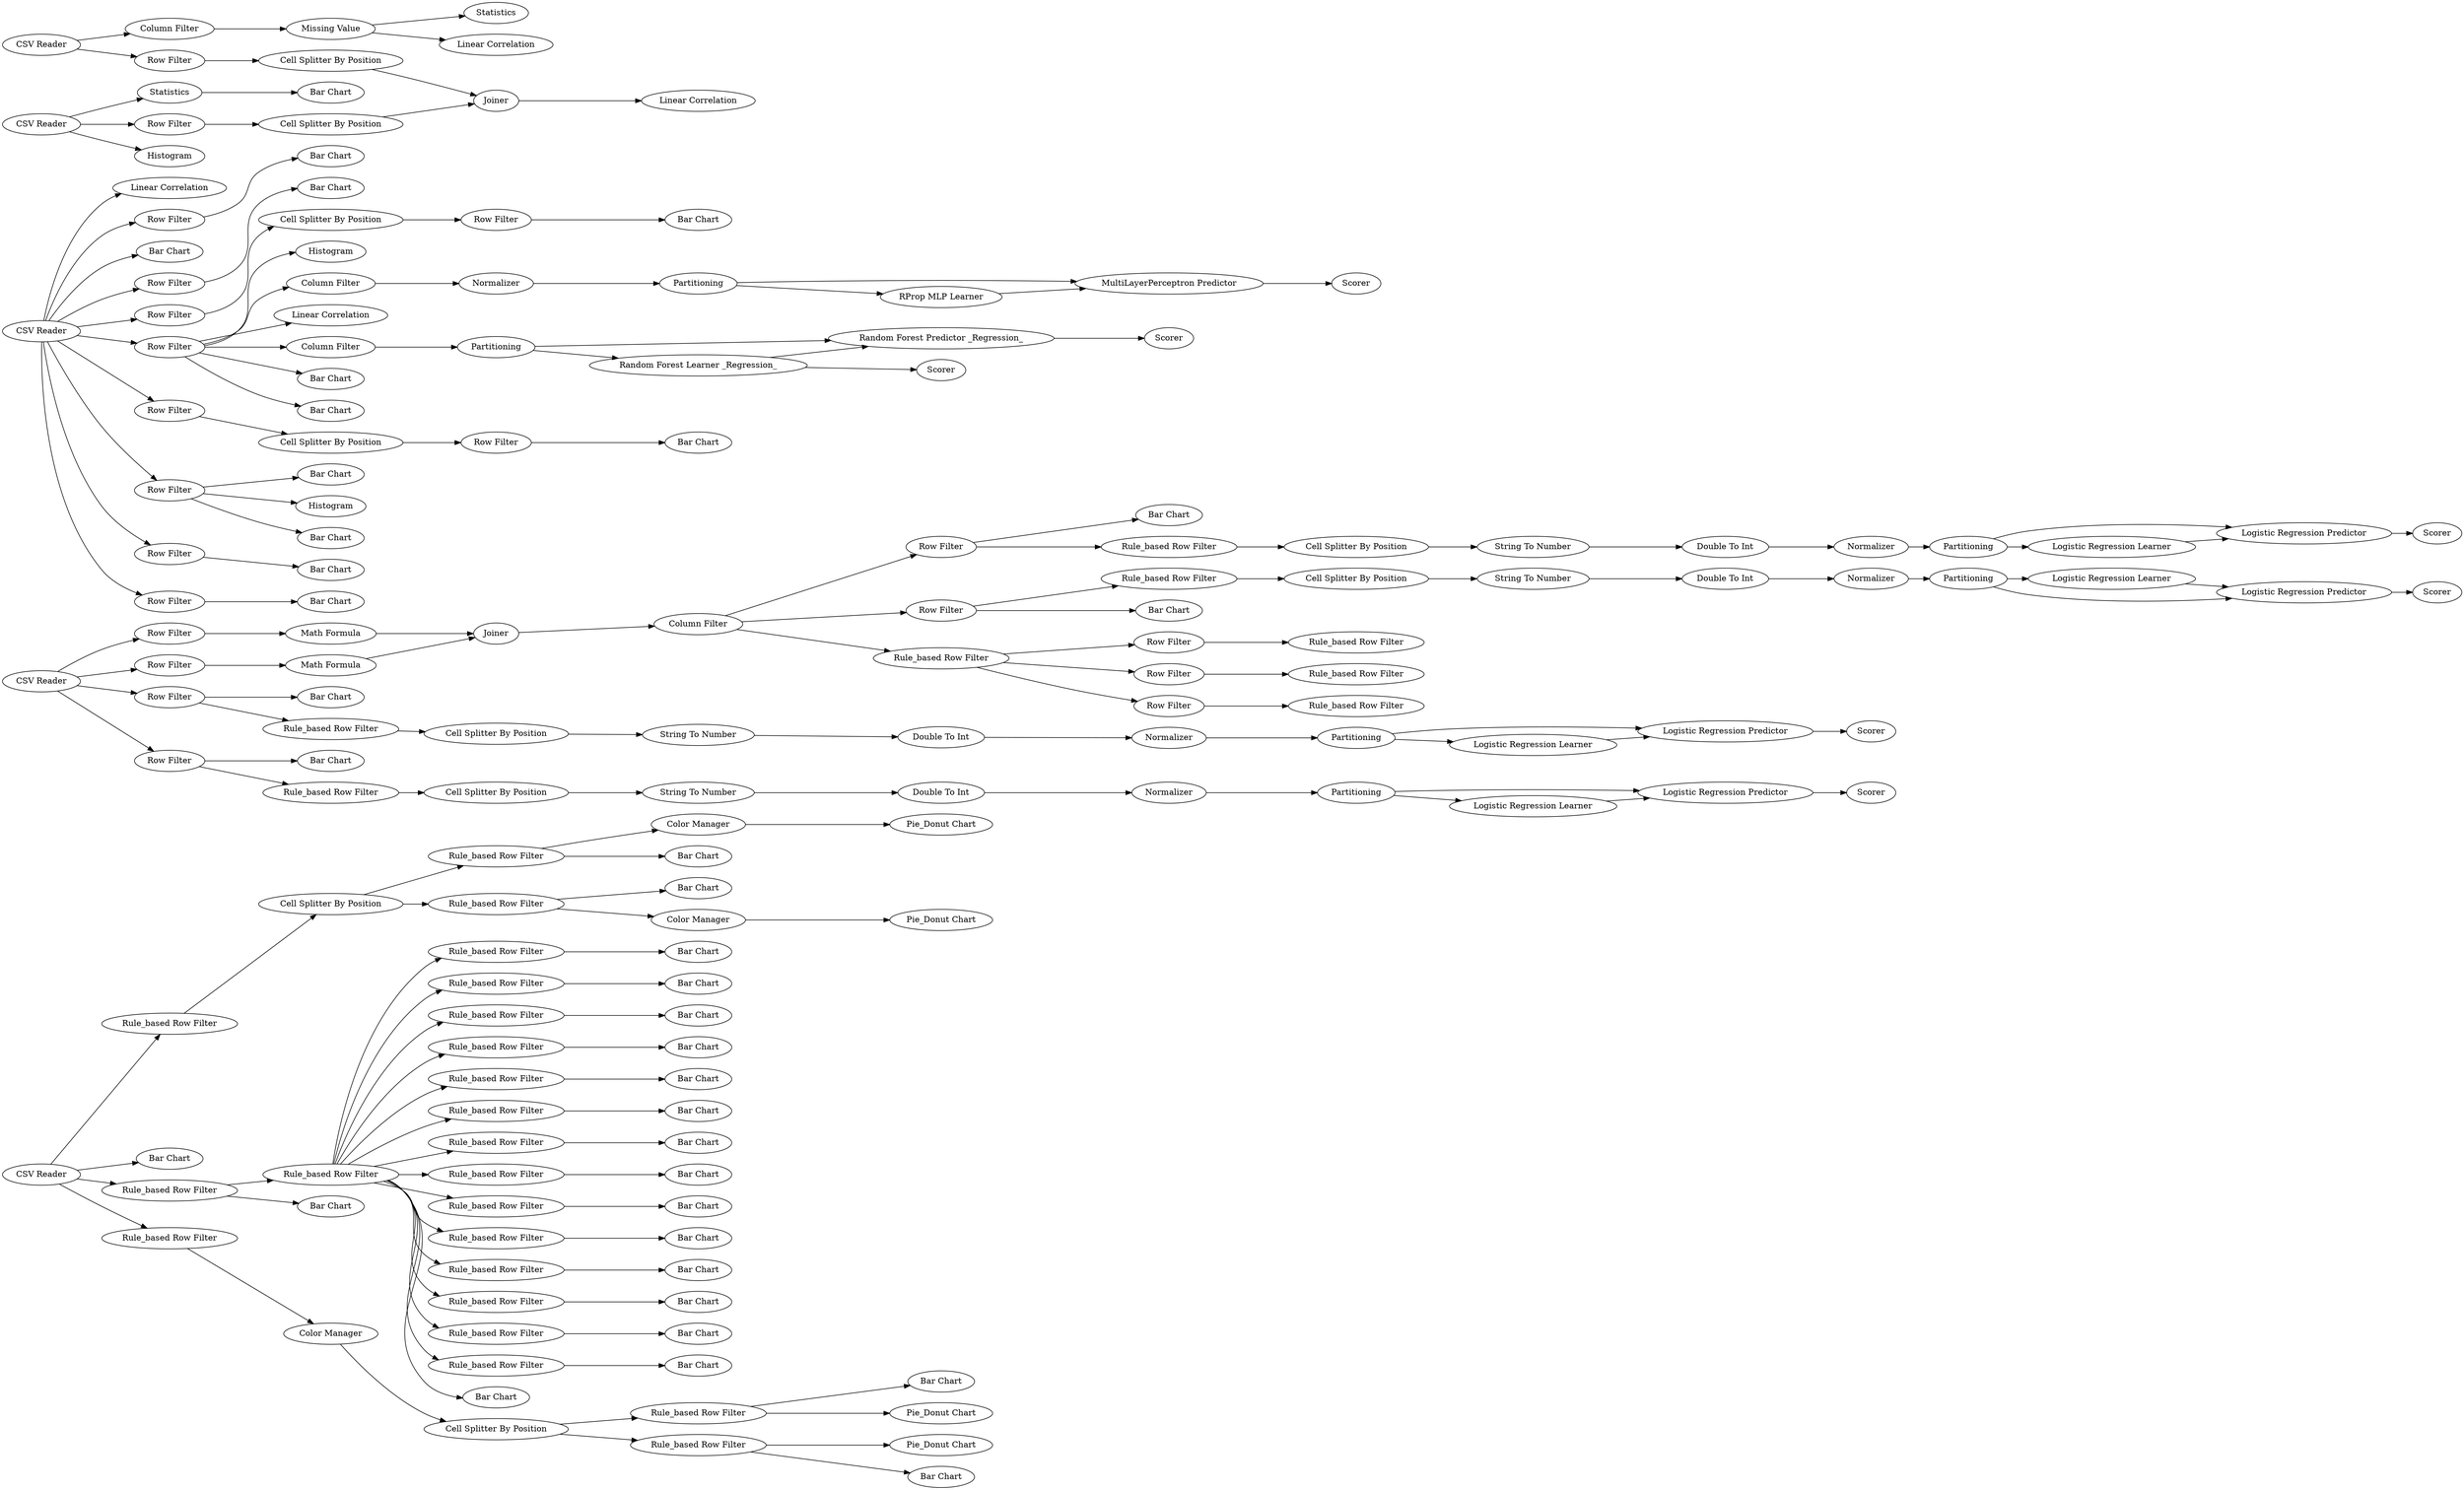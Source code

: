 digraph {
	"-8907651087011084490_176" [label="Rule_based Row Filter"]
	"-8907651087011084490_77" [label="String To Number"]
	"-8907651087011084490_98" [label=Normalizer]
	"-8907651087011084490_63" [label="Row Filter"]
	"-8907651087011084490_36" [label=Histogram]
	"-8907651087011084490_85" [label="Row Filter"]
	"-8907651087011084490_117" [label="String To Number"]
	"-8907651087011084490_108" [label="Bar Chart"]
	"-8907651087011084490_96" [label="Logistic Regression Predictor"]
	"-8907651087011084490_89" [label="Column Filter"]
	"-8907651087011084490_47" [label=Scorer]
	"-8907651087011084490_60" [label="Bar Chart"]
	"-8907651087011084490_153" [label="Rule_based Row Filter"]
	"-8907651087011084490_175" [label="Bar Chart"]
	"-8907651087011084490_119" [label="Bar Chart"]
	"-8907651087011084490_128" [label="Rule_based Row Filter"]
	"-8907651087011084490_42" [label="MultiLayerPerceptron Predictor"]
	"-8907651087011084490_44" [label=Partitioning]
	"-8907651087011084490_64" [label="Bar Chart"]
	"-8907651087011084490_171" [label="Bar Chart"]
	"-8907651087011084490_193" [label="Cell Splitter By Position"]
	"-8907651087011084490_27" [label="Linear Correlation"]
	"-8907651087011084490_100" [label="Rule_based Row Filter"]
	"-8907651087011084490_159" [label="Rule_based Row Filter"]
	"-8907651087011084490_71" [label="Bar Chart"]
	"-8907651087011084490_40" [label=Partitioning]
	"-8907651087011084490_65" [label="Row Filter"]
	"-8907651087011084490_148" [label="Rule_based Row Filter"]
	"-8907651087011084490_67" [label="Bar Chart"]
	"-8907651087011084490_113" [label=Normalizer]
	"-8907651087011084490_156" [label="Bar Chart"]
	"-8907651087011084490_190" [label="Rule_based Row Filter"]
	"-8907651087011084490_50" [label="Random Forest Predictor _Regression_"]
	"-8907651087011084490_94" [label="Double To Int"]
	"-8907651087011084490_184" [label="Rule_based Row Filter"]
	"-8907651087011084490_112" [label="Row Filter"]
	"-8907651087011084490_38" [label="Column Filter"]
	"-8907651087011084490_83" [label=Scorer]
	"-8907651087011084490_26" [label="Bar Chart"]
	"-8907651087011084490_92" [label="Logistic Regression Learner"]
	"-8907651087011084490_139" [label="CSV Reader"]
	"-8907651087011084490_37" [label="Linear Correlation"]
	"-8907651087011084490_170" [label="Rule_based Row Filter"]
	"-8907651087011084490_183" [label="Bar Chart"]
	"-8907651087011084490_200" [label="Color Manager"]
	"-8907651087011084490_189" [label="Pie_Donut Chart"]
	"-8907651087011084490_55" [label="Cell Splitter By Position"]
	"-8907651087011084490_172" [label="Rule_based Row Filter"]
	"-8907651087011084490_161" [label="Rule_based Row Filter"]
	"-8907651087011084490_66" [label="Row Filter"]
	"-8907651087011084490_199" [label="Color Manager"]
	"-8907651087011084490_86" [label=Joiner]
	"-8907651087011084490_118" [label="Logistic Regression Predictor"]
	"-8907651087011084490_131" [label="Row Filter"]
	"-8907651087011084490_58" [label="Bar Chart"]
	"-8907651087011084490_62" [label="Row Filter"]
	"-8907651087011084490_69" [label="CSV Reader"]
	"-8907651087011084490_192" [label="Bar Chart"]
	"-8907651087011084490_101" [label="Logistic Regression Learner"]
	"-8907651087011084490_97" [label=Partitioning]
	"-8907651087011084490_9" [label="CSV Reader"]
	"-8907651087011084490_49" [label="Random Forest Learner _Regression_"]
	"-8907651087011084490_95" [label=Scorer]
	"-8907651087011084490_80" [label=Partitioning]
	"-8907651087011084490_142" [label="Rule_based Row Filter"]
	"-8907651087011084490_166" [label="Bar Chart"]
	"-8907651087011084490_39" [label=Normalizer]
	"-8907651087011084490_82" [label="Logistic Regression Predictor"]
	"-8907651087011084490_173" [label="Bar Chart"]
	"-8907651087011084490_5" [label=Histogram]
	"-8907651087011084490_7" [label=Statistics]
	"-8907651087011084490_116" [label="Cell Splitter By Position"]
	"-8907651087011084490_84" [label="Row Filter"]
	"-8907651087011084490_81" [label="Logistic Regression Learner"]
	"-8907651087011084490_110" [label="Logistic Regression Predictor"]
	"-8907651087011084490_141" [label="Bar Chart"]
	"-8907651087011084490_145" [label="Rule_based Row Filter"]
	"-8907651087011084490_106" [label="String To Number"]
	"-8907651087011084490_127" [label="Rule_based Row Filter"]
	"-8907651087011084490_196" [label="Rule_based Row Filter"]
	"-8907651087011084490_78" [label="Double To Int"]
	"-8907651087011084490_35" [label="Row Filter"]
	"-8907651087011084490_88" [label="Math Formula"]
	"-8907651087011084490_152" [label="Bar Chart"]
	"-8907651087011084490_54" [label="Row Filter"]
	"-8907651087011084490_121" [label=Partitioning]
	"-8907651087011084490_150" [label="Bar Chart"]
	"-8907651087011084490_168" [label="Bar Chart"]
	"-8907651087011084490_122" [label="Rule_based Row Filter"]
	"-8907651087011084490_186" [label="Rule_based Row Filter"]
	"-8907651087011084490_31" [label="Bar Chart"]
	"-8907651087011084490_24" [label="CSV Reader"]
	"-8907651087011084490_185" [label="Bar Chart"]
	"-8907651087011084490_174" [label="Rule_based Row Filter"]
	"-8907651087011084490_194" [label="Rule_based Row Filter"]
	"-8907651087011084490_90" [label="Bar Chart"]
	"-8907651087011084490_11" [label="Missing Value"]
	"-8907651087011084490_43" [label="Column Filter"]
	"-8907651087011084490_151" [label="Rule_based Row Filter"]
	"-8907651087011084490_61" [label="Cell Splitter By Position"]
	"-8907651087011084490_114" [label=Scorer]
	"-8907651087011084490_53" [label="Row Filter"]
	"-8907651087011084490_195" [label="Bar Chart"]
	"-8907651087011084490_30" [label=Histogram]
	"-8907651087011084490_33" [label="Bar Chart"]
	"-8907651087011084490_51" [label=Scorer]
	"-8907651087011084490_79" [label=Normalizer]
	"-8907651087011084490_70" [label="Row Filter"]
	"-8907651087011084490_109" [label="Double To Int"]
	"-8907651087011084490_104" [label="Cell Splitter By Position"]
	"-8907651087011084490_197" [label="Pie_Donut Chart"]
	"-8907651087011084490_21" [label="Cell Splitter By Position"]
	"-8907651087011084490_124" [label="Rule_based Row Filter"]
	"-8907651087011084490_115" [label="Double To Int"]
	"-8907651087011084490_13" [label="Linear Correlation"]
	"-8907651087011084490_188" [label="Pie_Donut Chart"]
	"-8907651087011084490_105" [label=Scorer]
	"-8907651087011084490_93" [label="String To Number"]
	"-8907651087011084490_99" [label="Row Filter"]
	"-8907651087011084490_125" [label="Row Filter"]
	"-8907651087011084490_12" [label=Statistics]
	"-8907651087011084490_87" [label="Math Formula"]
	"-8907651087011084490_162" [label="Bar Chart"]
	"-8907651087011084490_22" [label=Joiner]
	"-8907651087011084490_120" [label="Logistic Regression Learner"]
	"-8907651087011084490_28" [label="Row Filter"]
	"-8907651087011084490_129" [label="Row Filter"]
	"-8907651087011084490_169" [label="Bar Chart"]
	"-8907651087011084490_23" [label="Linear Correlation"]
	"-8907651087011084490_34" [label="Bar Chart"]
	"-8907651087011084490_41" [label="RProp MLP Learner"]
	"-8907651087011084490_76" [label="Cell Splitter By Position"]
	"-8907651087011084490_103" [label=Partitioning]
	"-8907651087011084490_157" [label="Rule_based Row Filter"]
	"-8907651087011084490_198" [label="Color Manager"]
	"-8907651087011084490_165" [label="Rule_based Row Filter"]
	"-8907651087011084490_102" [label="Row Filter"]
	"-8907651087011084490_91" [label="Cell Splitter By Position"]
	"-8907651087011084490_181" [label="Rule_based Row Filter"]
	"-8907651087011084490_15" [label="Row Filter"]
	"-8907651087011084490_20" [label="Cell Splitter By Position"]
	"-8907651087011084490_163" [label="Rule_based Row Filter"]
	"-8907651087011084490_182" [label="Cell Splitter By Position"]
	"-8907651087011084490_4" [label="CSV Reader"]
	"-8907651087011084490_158" [label="Bar Chart"]
	"-8907651087011084490_111" [label="Rule_based Row Filter"]
	"-8907651087011084490_155" [label="Rule_based Row Filter"]
	"-8907651087011084490_107" [label=Normalizer]
	"-8907651087011084490_8" [label="Bar Chart"]
	"-8907651087011084490_57" [label="Row Filter"]
	"-8907651087011084490_48" [label=Scorer]
	"-8907651087011084490_29" [label="Bar Chart"]
	"-8907651087011084490_164" [label="Bar Chart"]
	"-8907651087011084490_16" [label="Row Filter"]
	"-8907651087011084490_68" [label="Bar Chart"]
	"-8907651087011084490_154" [label="Bar Chart"]
	"-8907651087011084490_147" [label="Bar Chart"]
	"-8907651087011084490_130" [label="Rule_based Row Filter"]
	"-8907651087011084490_56" [label="Bar Chart"]
	"-8907651087011084490_167" [label="Rule_based Row Filter"]
	"-8907651087011084490_191" [label="Pie_Donut Chart"]
	"-8907651087011084490_10" [label="Column Filter"]
	"-8907651087011084490_149" [label="Bar Chart"]
	"-8907651087011084490_59" [label="Row Filter"]
	"-8907651087011084490_75" [label="Rule_based Row Filter"]
	"-8907651087011084490_160" [label="Bar Chart"]
	"-8907651087011084490_142" -> "-8907651087011084490_151"
	"-8907651087011084490_193" -> "-8907651087011084490_194"
	"-8907651087011084490_57" -> "-8907651087011084490_58"
	"-8907651087011084490_116" -> "-8907651087011084490_117"
	"-8907651087011084490_24" -> "-8907651087011084490_66"
	"-8907651087011084490_102" -> "-8907651087011084490_108"
	"-8907651087011084490_7" -> "-8907651087011084490_8"
	"-8907651087011084490_24" -> "-8907651087011084490_26"
	"-8907651087011084490_11" -> "-8907651087011084490_12"
	"-8907651087011084490_54" -> "-8907651087011084490_56"
	"-8907651087011084490_24" -> "-8907651087011084490_57"
	"-8907651087011084490_20" -> "-8907651087011084490_22"
	"-8907651087011084490_69" -> "-8907651087011084490_70"
	"-8907651087011084490_70" -> "-8907651087011084490_75"
	"-8907651087011084490_139" -> "-8907651087011084490_181"
	"-8907651087011084490_186" -> "-8907651087011084490_189"
	"-8907651087011084490_69" -> "-8907651087011084490_85"
	"-8907651087011084490_142" -> "-8907651087011084490_149"
	"-8907651087011084490_122" -> "-8907651087011084490_116"
	"-8907651087011084490_145" -> "-8907651087011084490_142"
	"-8907651087011084490_89" -> "-8907651087011084490_124"
	"-8907651087011084490_184" -> "-8907651087011084490_183"
	"-8907651087011084490_129" -> "-8907651087011084490_128"
	"-8907651087011084490_111" -> "-8907651087011084490_104"
	"-8907651087011084490_86" -> "-8907651087011084490_89"
	"-8907651087011084490_40" -> "-8907651087011084490_41"
	"-8907651087011084490_76" -> "-8907651087011084490_77"
	"-8907651087011084490_43" -> "-8907651087011084490_44"
	"-8907651087011084490_97" -> "-8907651087011084490_92"
	"-8907651087011084490_100" -> "-8907651087011084490_91"
	"-8907651087011084490_125" -> "-8907651087011084490_127"
	"-8907651087011084490_118" -> "-8907651087011084490_114"
	"-8907651087011084490_39" -> "-8907651087011084490_40"
	"-8907651087011084490_139" -> "-8907651087011084490_145"
	"-8907651087011084490_167" -> "-8907651087011084490_168"
	"-8907651087011084490_170" -> "-8907651087011084490_169"
	"-8907651087011084490_112" -> "-8907651087011084490_119"
	"-8907651087011084490_65" -> "-8907651087011084490_67"
	"-8907651087011084490_142" -> "-8907651087011084490_176"
	"-8907651087011084490_142" -> "-8907651087011084490_165"
	"-8907651087011084490_199" -> "-8907651087011084490_197"
	"-8907651087011084490_96" -> "-8907651087011084490_95"
	"-8907651087011084490_163" -> "-8907651087011084490_164"
	"-8907651087011084490_44" -> "-8907651087011084490_49"
	"-8907651087011084490_4" -> "-8907651087011084490_7"
	"-8907651087011084490_24" -> "-8907651087011084490_27"
	"-8907651087011084490_110" -> "-8907651087011084490_105"
	"-8907651087011084490_24" -> "-8907651087011084490_62"
	"-8907651087011084490_142" -> "-8907651087011084490_148"
	"-8907651087011084490_41" -> "-8907651087011084490_42"
	"-8907651087011084490_142" -> "-8907651087011084490_170"
	"-8907651087011084490_139" -> "-8907651087011084490_141"
	"-8907651087011084490_62" -> "-8907651087011084490_61"
	"-8907651087011084490_97" -> "-8907651087011084490_96"
	"-8907651087011084490_66" -> "-8907651087011084490_68"
	"-8907651087011084490_85" -> "-8907651087011084490_87"
	"-8907651087011084490_16" -> "-8907651087011084490_21"
	"-8907651087011084490_77" -> "-8907651087011084490_78"
	"-8907651087011084490_35" -> "-8907651087011084490_37"
	"-8907651087011084490_28" -> "-8907651087011084490_30"
	"-8907651087011084490_193" -> "-8907651087011084490_196"
	"-8907651087011084490_81" -> "-8907651087011084490_82"
	"-8907651087011084490_49" -> "-8907651087011084490_50"
	"-8907651087011084490_98" -> "-8907651087011084490_97"
	"-8907651087011084490_159" -> "-8907651087011084490_160"
	"-8907651087011084490_142" -> "-8907651087011084490_159"
	"-8907651087011084490_124" -> "-8907651087011084490_131"
	"-8907651087011084490_142" -> "-8907651087011084490_153"
	"-8907651087011084490_69" -> "-8907651087011084490_112"
	"-8907651087011084490_182" -> "-8907651087011084490_186"
	"-8907651087011084490_53" -> "-8907651087011084490_55"
	"-8907651087011084490_24" -> "-8907651087011084490_65"
	"-8907651087011084490_40" -> "-8907651087011084490_42"
	"-8907651087011084490_145" -> "-8907651087011084490_147"
	"-8907651087011084490_102" -> "-8907651087011084490_111"
	"-8907651087011084490_124" -> "-8907651087011084490_129"
	"-8907651087011084490_94" -> "-8907651087011084490_98"
	"-8907651087011084490_63" -> "-8907651087011084490_64"
	"-8907651087011084490_24" -> "-8907651087011084490_28"
	"-8907651087011084490_93" -> "-8907651087011084490_94"
	"-8907651087011084490_88" -> "-8907651087011084490_86"
	"-8907651087011084490_196" -> "-8907651087011084490_199"
	"-8907651087011084490_194" -> "-8907651087011084490_198"
	"-8907651087011084490_196" -> "-8907651087011084490_192"
	"-8907651087011084490_78" -> "-8907651087011084490_79"
	"-8907651087011084490_184" -> "-8907651087011084490_188"
	"-8907651087011084490_142" -> "-8907651087011084490_172"
	"-8907651087011084490_190" -> "-8907651087011084490_193"
	"-8907651087011084490_21" -> "-8907651087011084490_22"
	"-8907651087011084490_9" -> "-8907651087011084490_10"
	"-8907651087011084490_142" -> "-8907651087011084490_163"
	"-8907651087011084490_182" -> "-8907651087011084490_184"
	"-8907651087011084490_117" -> "-8907651087011084490_115"
	"-8907651087011084490_61" -> "-8907651087011084490_63"
	"-8907651087011084490_103" -> "-8907651087011084490_101"
	"-8907651087011084490_49" -> "-8907651087011084490_47"
	"-8907651087011084490_101" -> "-8907651087011084490_110"
	"-8907651087011084490_142" -> "-8907651087011084490_157"
	"-8907651087011084490_155" -> "-8907651087011084490_156"
	"-8907651087011084490_181" -> "-8907651087011084490_200"
	"-8907651087011084490_89" -> "-8907651087011084490_99"
	"-8907651087011084490_200" -> "-8907651087011084490_182"
	"-8907651087011084490_4" -> "-8907651087011084490_15"
	"-8907651087011084490_174" -> "-8907651087011084490_173"
	"-8907651087011084490_9" -> "-8907651087011084490_16"
	"-8907651087011084490_139" -> "-8907651087011084490_190"
	"-8907651087011084490_142" -> "-8907651087011084490_174"
	"-8907651087011084490_142" -> "-8907651087011084490_161"
	"-8907651087011084490_99" -> "-8907651087011084490_90"
	"-8907651087011084490_38" -> "-8907651087011084490_39"
	"-8907651087011084490_87" -> "-8907651087011084490_86"
	"-8907651087011084490_69" -> "-8907651087011084490_84"
	"-8907651087011084490_121" -> "-8907651087011084490_120"
	"-8907651087011084490_186" -> "-8907651087011084490_185"
	"-8907651087011084490_194" -> "-8907651087011084490_195"
	"-8907651087011084490_89" -> "-8907651087011084490_102"
	"-8907651087011084490_35" -> "-8907651087011084490_33"
	"-8907651087011084490_103" -> "-8907651087011084490_110"
	"-8907651087011084490_24" -> "-8907651087011084490_59"
	"-8907651087011084490_55" -> "-8907651087011084490_54"
	"-8907651087011084490_28" -> "-8907651087011084490_31"
	"-8907651087011084490_24" -> "-8907651087011084490_35"
	"-8907651087011084490_15" -> "-8907651087011084490_20"
	"-8907651087011084490_35" -> "-8907651087011084490_34"
	"-8907651087011084490_121" -> "-8907651087011084490_118"
	"-8907651087011084490_28" -> "-8907651087011084490_29"
	"-8907651087011084490_99" -> "-8907651087011084490_100"
	"-8907651087011084490_107" -> "-8907651087011084490_103"
	"-8907651087011084490_44" -> "-8907651087011084490_50"
	"-8907651087011084490_82" -> "-8907651087011084490_83"
	"-8907651087011084490_10" -> "-8907651087011084490_11"
	"-8907651087011084490_59" -> "-8907651087011084490_60"
	"-8907651087011084490_142" -> "-8907651087011084490_155"
	"-8907651087011084490_70" -> "-8907651087011084490_71"
	"-8907651087011084490_106" -> "-8907651087011084490_109"
	"-8907651087011084490_92" -> "-8907651087011084490_96"
	"-8907651087011084490_75" -> "-8907651087011084490_76"
	"-8907651087011084490_176" -> "-8907651087011084490_175"
	"-8907651087011084490_120" -> "-8907651087011084490_118"
	"-8907651087011084490_84" -> "-8907651087011084490_88"
	"-8907651087011084490_124" -> "-8907651087011084490_125"
	"-8907651087011084490_151" -> "-8907651087011084490_152"
	"-8907651087011084490_22" -> "-8907651087011084490_23"
	"-8907651087011084490_104" -> "-8907651087011084490_106"
	"-8907651087011084490_35" -> "-8907651087011084490_38"
	"-8907651087011084490_172" -> "-8907651087011084490_171"
	"-8907651087011084490_109" -> "-8907651087011084490_107"
	"-8907651087011084490_24" -> "-8907651087011084490_53"
	"-8907651087011084490_35" -> "-8907651087011084490_36"
	"-8907651087011084490_165" -> "-8907651087011084490_166"
	"-8907651087011084490_80" -> "-8907651087011084490_81"
	"-8907651087011084490_157" -> "-8907651087011084490_158"
	"-8907651087011084490_79" -> "-8907651087011084490_80"
	"-8907651087011084490_11" -> "-8907651087011084490_13"
	"-8907651087011084490_35" -> "-8907651087011084490_43"
	"-8907651087011084490_131" -> "-8907651087011084490_130"
	"-8907651087011084490_113" -> "-8907651087011084490_121"
	"-8907651087011084490_50" -> "-8907651087011084490_48"
	"-8907651087011084490_80" -> "-8907651087011084490_82"
	"-8907651087011084490_142" -> "-8907651087011084490_167"
	"-8907651087011084490_91" -> "-8907651087011084490_93"
	"-8907651087011084490_42" -> "-8907651087011084490_51"
	"-8907651087011084490_153" -> "-8907651087011084490_154"
	"-8907651087011084490_198" -> "-8907651087011084490_191"
	"-8907651087011084490_148" -> "-8907651087011084490_150"
	"-8907651087011084490_115" -> "-8907651087011084490_113"
	"-8907651087011084490_161" -> "-8907651087011084490_162"
	"-8907651087011084490_4" -> "-8907651087011084490_5"
	"-8907651087011084490_112" -> "-8907651087011084490_122"
	rankdir=LR
}
